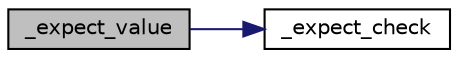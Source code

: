 digraph "_expect_value"
{
 // LATEX_PDF_SIZE
  edge [fontname="Helvetica",fontsize="10",labelfontname="Helvetica",labelfontsize="10"];
  node [fontname="Helvetica",fontsize="10",shape=record];
  rankdir="LR";
  Node1 [label="_expect_value",height=0.2,width=0.4,color="black", fillcolor="grey75", style="filled", fontcolor="black",tooltip=" "];
  Node1 -> Node2 [color="midnightblue",fontsize="10",style="solid",fontname="Helvetica"];
  Node2 [label="_expect_check",height=0.2,width=0.4,color="black", fillcolor="white", style="filled",URL="$group__cmocka.html#ga944fbabc74f26c6e147e32960282e955",tooltip=" "];
}
